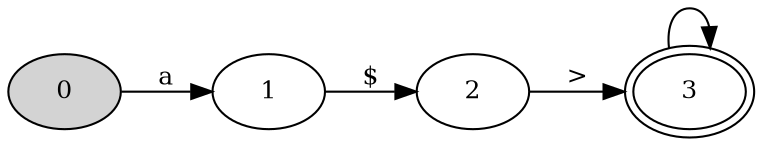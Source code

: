 digraph "SFA" {
rankdir=LR;

//Initial state
node [style = filled, shape = ellipse, peripheries = 1, fillcolor = "#d3d3d3ff", fontsize = 12]
0

//Final states
node [style = filled, shape = ellipse, peripheries = 2, fillcolor = white, fontsize = 12]
3

//Other states
node [style = filled, shape = ellipse, peripheries = 1, fillcolor = white, fontsize = 12]
1
2

//Transitions
0 -> 1 [label = "\a", fontsize = 12 ];
1 -> 2 [label = "$", fontsize = 12 ];
2 -> 3 [label = ">", fontsize = 12 ];
3 -> 3 [label = "", fontsize = 12 ];
}
